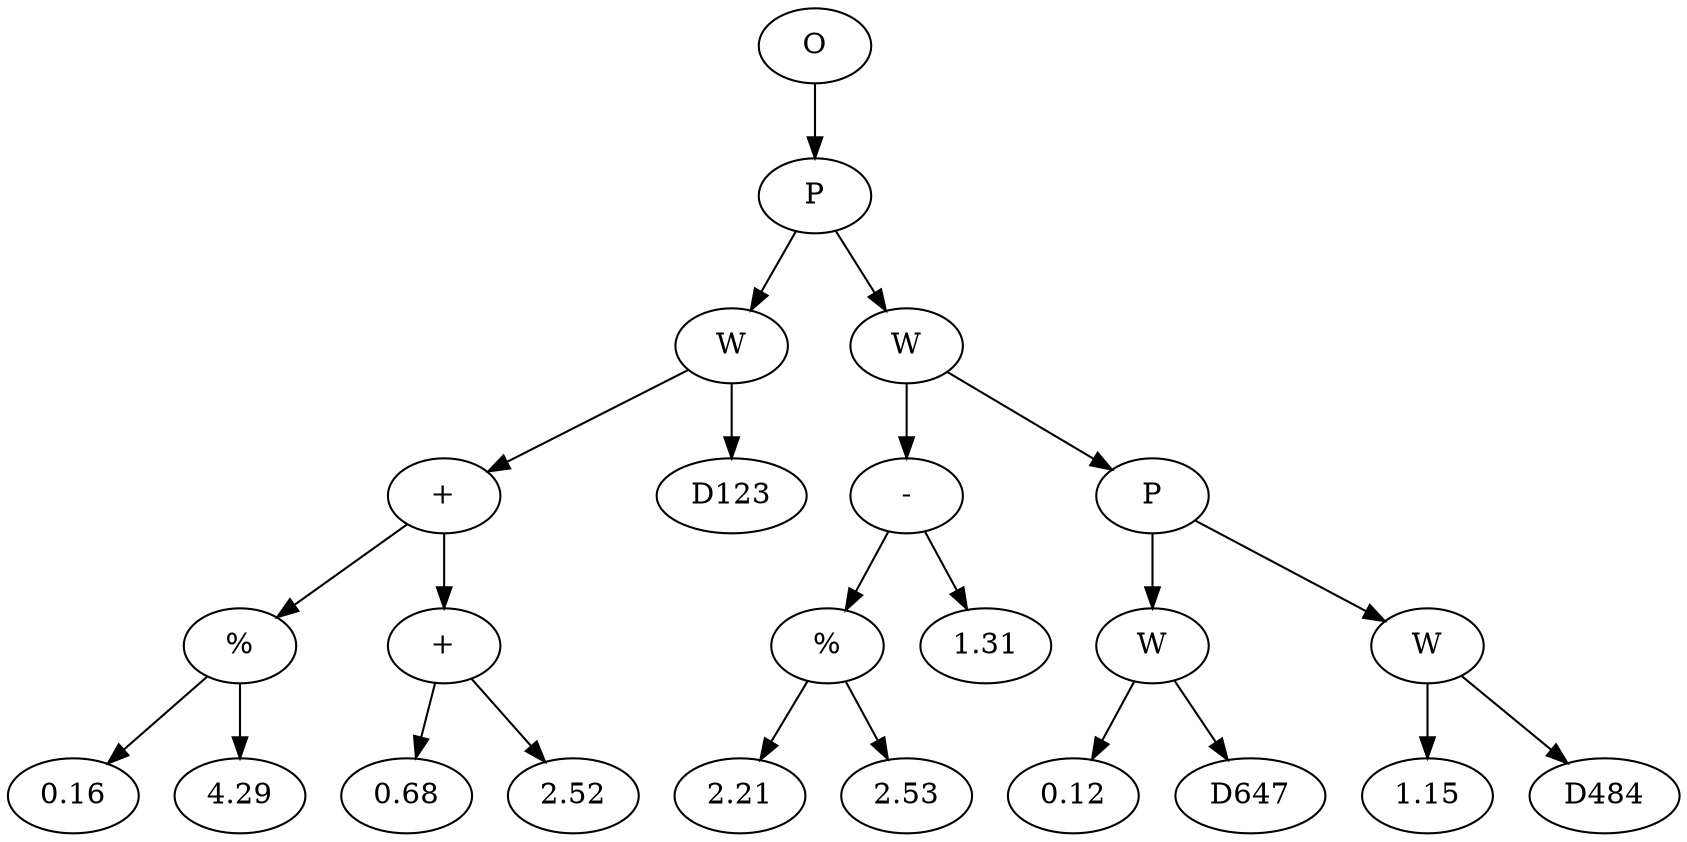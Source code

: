 // Tree
digraph {
	2865379 [label=O]
	2865380 [label=P]
	2865379 -> 2865380
	2865381 [label=W]
	2865380 -> 2865381
	2865382 [label="+"]
	2865381 -> 2865382
	2865383 [label="%"]
	2865382 -> 2865383
	2865384 [label=0.16]
	2865383 -> 2865384
	2865385 [label=4.29]
	2865383 -> 2865385
	2865386 [label="+"]
	2865382 -> 2865386
	2865387 [label=0.68]
	2865386 -> 2865387
	2865388 [label=2.52]
	2865386 -> 2865388
	2865389 [label=D123]
	2865381 -> 2865389
	2865390 [label=W]
	2865380 -> 2865390
	2865391 [label="-"]
	2865390 -> 2865391
	2865392 [label="%"]
	2865391 -> 2865392
	2865393 [label=2.21]
	2865392 -> 2865393
	2865394 [label=2.53]
	2865392 -> 2865394
	2865395 [label=1.31]
	2865391 -> 2865395
	2865396 [label=P]
	2865390 -> 2865396
	2865397 [label=W]
	2865396 -> 2865397
	2865398 [label=0.12]
	2865397 -> 2865398
	2865399 [label=D647]
	2865397 -> 2865399
	2865400 [label=W]
	2865396 -> 2865400
	2865401 [label=1.15]
	2865400 -> 2865401
	2865402 [label=D484]
	2865400 -> 2865402
}
